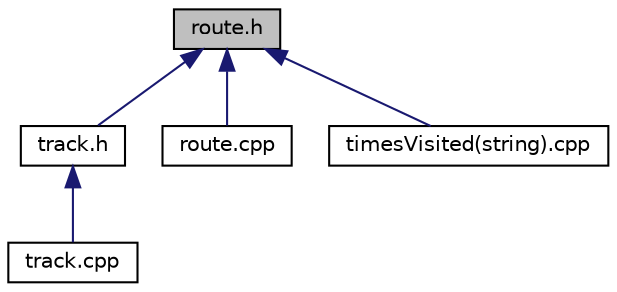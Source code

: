 digraph "route.h"
{
 // LATEX_PDF_SIZE
  edge [fontname="Helvetica",fontsize="10",labelfontname="Helvetica",labelfontsize="10"];
  node [fontname="Helvetica",fontsize="10",shape=record];
  Node1 [label="route.h",height=0.2,width=0.4,color="black", fillcolor="grey75", style="filled", fontcolor="black",tooltip=" "];
  Node1 -> Node2 [dir="back",color="midnightblue",fontsize="10",style="solid",fontname="Helvetica"];
  Node2 [label="track.h",height=0.2,width=0.4,color="black", fillcolor="white", style="filled",URL="$track_8h.html",tooltip=" "];
  Node2 -> Node3 [dir="back",color="midnightblue",fontsize="10",style="solid",fontname="Helvetica"];
  Node3 [label="track.cpp",height=0.2,width=0.4,color="black", fillcolor="white", style="filled",URL="$track_8cpp.html",tooltip=" "];
  Node1 -> Node4 [dir="back",color="midnightblue",fontsize="10",style="solid",fontname="Helvetica"];
  Node4 [label="route.cpp",height=0.2,width=0.4,color="black", fillcolor="white", style="filled",URL="$route_8cpp.html",tooltip=" "];
  Node1 -> Node5 [dir="back",color="midnightblue",fontsize="10",style="solid",fontname="Helvetica"];
  Node5 [label="timesVisited(string).cpp",height=0.2,width=0.4,color="black", fillcolor="white", style="filled",URL="$times_visited_07string_08_8cpp.html",tooltip=" "];
}
